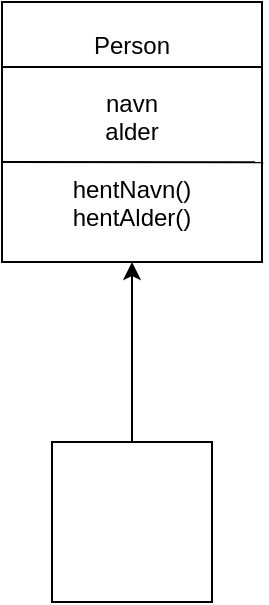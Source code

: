<mxfile>
    <diagram id="XSWh0doP8C8jIuLDlsPu" name="Page-1">
        <mxGraphModel dx="629" dy="1564" grid="1" gridSize="10" guides="1" tooltips="1" connect="1" arrows="1" fold="1" page="1" pageScale="1" pageWidth="850" pageHeight="1100" math="0" shadow="0">
            <root>
                <mxCell id="0"/>
                <mxCell id="1" parent="0"/>
                <mxCell id="10" value="" style="edgeStyle=none;html=1;" parent="1" source="2" target="9" edge="1">
                    <mxGeometry relative="1" as="geometry"/>
                </mxCell>
                <mxCell id="2" value="" style="whiteSpace=wrap;html=1;aspect=fixed;" parent="1" vertex="1">
                    <mxGeometry x="125" y="120" width="80" height="80" as="geometry"/>
                </mxCell>
                <mxCell id="9" value="Person&lt;br&gt;&lt;br&gt;navn&lt;br&gt;alder&lt;br&gt;&lt;br&gt;hentNavn()&lt;br&gt;hentAlder()" style="whiteSpace=wrap;html=1;aspect=fixed;" parent="1" vertex="1">
                    <mxGeometry x="100" y="-100" width="130" height="130" as="geometry"/>
                </mxCell>
                <mxCell id="12" value="" style="endArrow=none;html=1;entryX=1;entryY=0.25;entryDx=0;entryDy=0;exitX=0;exitY=0.25;exitDx=0;exitDy=0;" parent="1" source="9" target="9" edge="1">
                    <mxGeometry width="50" height="50" relative="1" as="geometry">
                        <mxPoint x="90" y="-60" as="sourcePoint"/>
                        <mxPoint x="210" as="targetPoint"/>
                    </mxGeometry>
                </mxCell>
                <mxCell id="13" value="" style="endArrow=none;html=1;entryX=1.005;entryY=0.616;entryDx=0;entryDy=0;entryPerimeter=0;exitX=0;exitY=0.615;exitDx=0;exitDy=0;exitPerimeter=0;" parent="1" source="9" target="9" edge="1">
                    <mxGeometry width="50" height="50" relative="1" as="geometry">
                        <mxPoint x="160" y="50" as="sourcePoint"/>
                        <mxPoint x="210" as="targetPoint"/>
                    </mxGeometry>
                </mxCell>
            </root>
        </mxGraphModel>
    </diagram>
</mxfile>